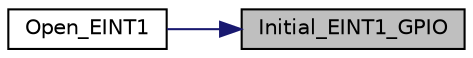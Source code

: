digraph "Initial_EINT1_GPIO"
{
 // LATEX_PDF_SIZE
  edge [fontname="Helvetica",fontsize="10",labelfontname="Helvetica",labelfontsize="10"];
  node [fontname="Helvetica",fontsize="10",shape=record];
  rankdir="RL";
  Node1 [label="Initial_EINT1_GPIO",height=0.2,width=0.4,color="black", fillcolor="grey75", style="filled", fontcolor="black",tooltip="This function initializes PB.15 multi-function for EINT1 to detect external interrupt."];
  Node1 -> Node2 [dir="back",color="midnightblue",fontsize="10",style="solid",fontname="Helvetica"];
  Node2 [label="Open_EINT1",height=0.2,width=0.4,color="black", fillcolor="white", style="filled",URL="$da/d69/group___nano130___basic01___f_u_n_c_t_i_o_n_s.html#ga062a657b9ba9de76141bdfbd0e9d68f0",tooltip="This function enables EINT1 interrupt and IRQ handler, and configs trigger condition for falling edge..."];
}
